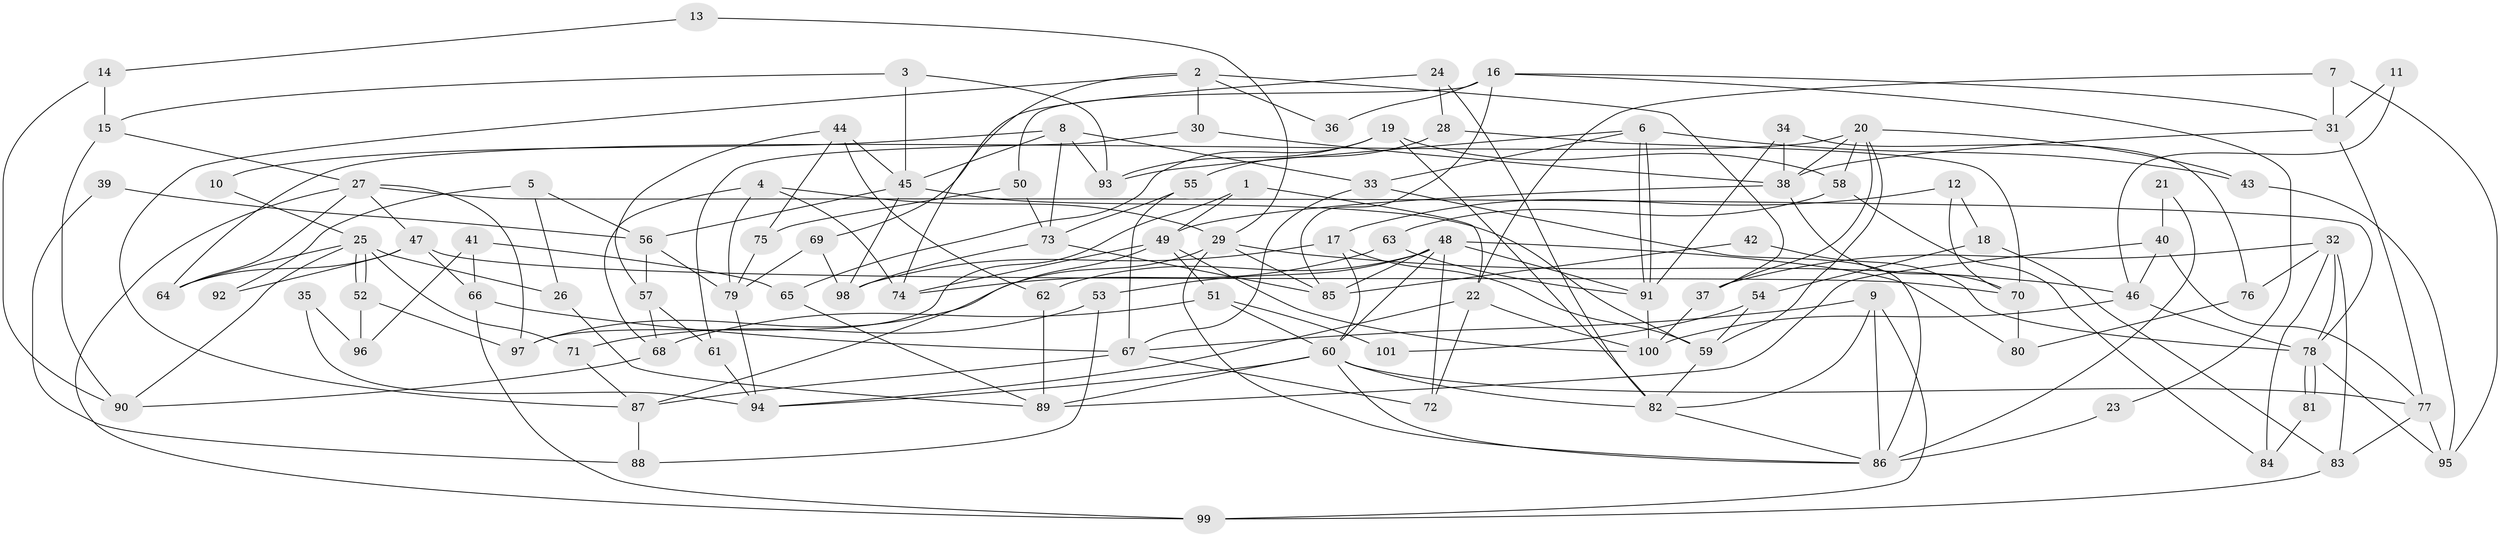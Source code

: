 // coarse degree distribution, {3: 0.18571428571428572, 8: 0.08571428571428572, 7: 0.05714285714285714, 6: 0.15714285714285714, 4: 0.14285714285714285, 5: 0.2, 2: 0.14285714285714285, 9: 0.014285714285714285, 10: 0.014285714285714285}
// Generated by graph-tools (version 1.1) at 2025/52/02/27/25 19:52:03]
// undirected, 101 vertices, 202 edges
graph export_dot {
graph [start="1"]
  node [color=gray90,style=filled];
  1;
  2;
  3;
  4;
  5;
  6;
  7;
  8;
  9;
  10;
  11;
  12;
  13;
  14;
  15;
  16;
  17;
  18;
  19;
  20;
  21;
  22;
  23;
  24;
  25;
  26;
  27;
  28;
  29;
  30;
  31;
  32;
  33;
  34;
  35;
  36;
  37;
  38;
  39;
  40;
  41;
  42;
  43;
  44;
  45;
  46;
  47;
  48;
  49;
  50;
  51;
  52;
  53;
  54;
  55;
  56;
  57;
  58;
  59;
  60;
  61;
  62;
  63;
  64;
  65;
  66;
  67;
  68;
  69;
  70;
  71;
  72;
  73;
  74;
  75;
  76;
  77;
  78;
  79;
  80;
  81;
  82;
  83;
  84;
  85;
  86;
  87;
  88;
  89;
  90;
  91;
  92;
  93;
  94;
  95;
  96;
  97;
  98;
  99;
  100;
  101;
  1 -- 22;
  1 -- 49;
  1 -- 97;
  2 -- 37;
  2 -- 87;
  2 -- 30;
  2 -- 36;
  2 -- 74;
  3 -- 15;
  3 -- 45;
  3 -- 93;
  4 -- 29;
  4 -- 74;
  4 -- 68;
  4 -- 79;
  5 -- 56;
  5 -- 26;
  5 -- 92;
  6 -- 91;
  6 -- 91;
  6 -- 43;
  6 -- 33;
  6 -- 93;
  7 -- 31;
  7 -- 22;
  7 -- 95;
  8 -- 45;
  8 -- 93;
  8 -- 10;
  8 -- 33;
  8 -- 73;
  9 -- 82;
  9 -- 99;
  9 -- 67;
  9 -- 86;
  10 -- 25;
  11 -- 46;
  11 -- 31;
  12 -- 17;
  12 -- 70;
  12 -- 18;
  13 -- 29;
  13 -- 14;
  14 -- 90;
  14 -- 15;
  15 -- 27;
  15 -- 90;
  16 -- 50;
  16 -- 85;
  16 -- 23;
  16 -- 31;
  16 -- 36;
  17 -- 59;
  17 -- 60;
  17 -- 98;
  18 -- 83;
  18 -- 54;
  19 -- 93;
  19 -- 82;
  19 -- 58;
  19 -- 65;
  20 -- 64;
  20 -- 38;
  20 -- 37;
  20 -- 43;
  20 -- 58;
  20 -- 59;
  21 -- 86;
  21 -- 40;
  22 -- 94;
  22 -- 100;
  22 -- 72;
  23 -- 86;
  24 -- 82;
  24 -- 69;
  24 -- 28;
  25 -- 64;
  25 -- 52;
  25 -- 52;
  25 -- 26;
  25 -- 71;
  25 -- 90;
  26 -- 89;
  27 -- 78;
  27 -- 97;
  27 -- 47;
  27 -- 64;
  27 -- 99;
  28 -- 70;
  28 -- 55;
  29 -- 86;
  29 -- 85;
  29 -- 46;
  29 -- 97;
  30 -- 61;
  30 -- 38;
  31 -- 77;
  31 -- 38;
  32 -- 76;
  32 -- 78;
  32 -- 37;
  32 -- 83;
  32 -- 84;
  33 -- 67;
  33 -- 86;
  34 -- 38;
  34 -- 91;
  34 -- 76;
  35 -- 94;
  35 -- 96;
  37 -- 100;
  38 -- 49;
  38 -- 70;
  39 -- 56;
  39 -- 88;
  40 -- 46;
  40 -- 77;
  40 -- 89;
  41 -- 65;
  41 -- 66;
  41 -- 96;
  42 -- 85;
  42 -- 78;
  43 -- 95;
  44 -- 62;
  44 -- 45;
  44 -- 57;
  44 -- 75;
  45 -- 98;
  45 -- 59;
  45 -- 56;
  46 -- 100;
  46 -- 78;
  47 -- 66;
  47 -- 64;
  47 -- 70;
  47 -- 92;
  48 -- 72;
  48 -- 91;
  48 -- 53;
  48 -- 60;
  48 -- 62;
  48 -- 80;
  48 -- 85;
  49 -- 100;
  49 -- 51;
  49 -- 74;
  49 -- 87;
  50 -- 75;
  50 -- 73;
  51 -- 60;
  51 -- 68;
  51 -- 101;
  52 -- 97;
  52 -- 96;
  53 -- 71;
  53 -- 88;
  54 -- 59;
  54 -- 101;
  55 -- 67;
  55 -- 73;
  56 -- 57;
  56 -- 79;
  57 -- 68;
  57 -- 61;
  58 -- 63;
  58 -- 84;
  59 -- 82;
  60 -- 86;
  60 -- 77;
  60 -- 82;
  60 -- 89;
  60 -- 94;
  61 -- 94;
  62 -- 89;
  63 -- 74;
  63 -- 91;
  65 -- 89;
  66 -- 99;
  66 -- 67;
  67 -- 72;
  67 -- 87;
  68 -- 90;
  69 -- 98;
  69 -- 79;
  70 -- 80;
  71 -- 87;
  73 -- 85;
  73 -- 98;
  75 -- 79;
  76 -- 80;
  77 -- 95;
  77 -- 83;
  78 -- 81;
  78 -- 81;
  78 -- 95;
  79 -- 94;
  81 -- 84;
  82 -- 86;
  83 -- 99;
  87 -- 88;
  91 -- 100;
}
